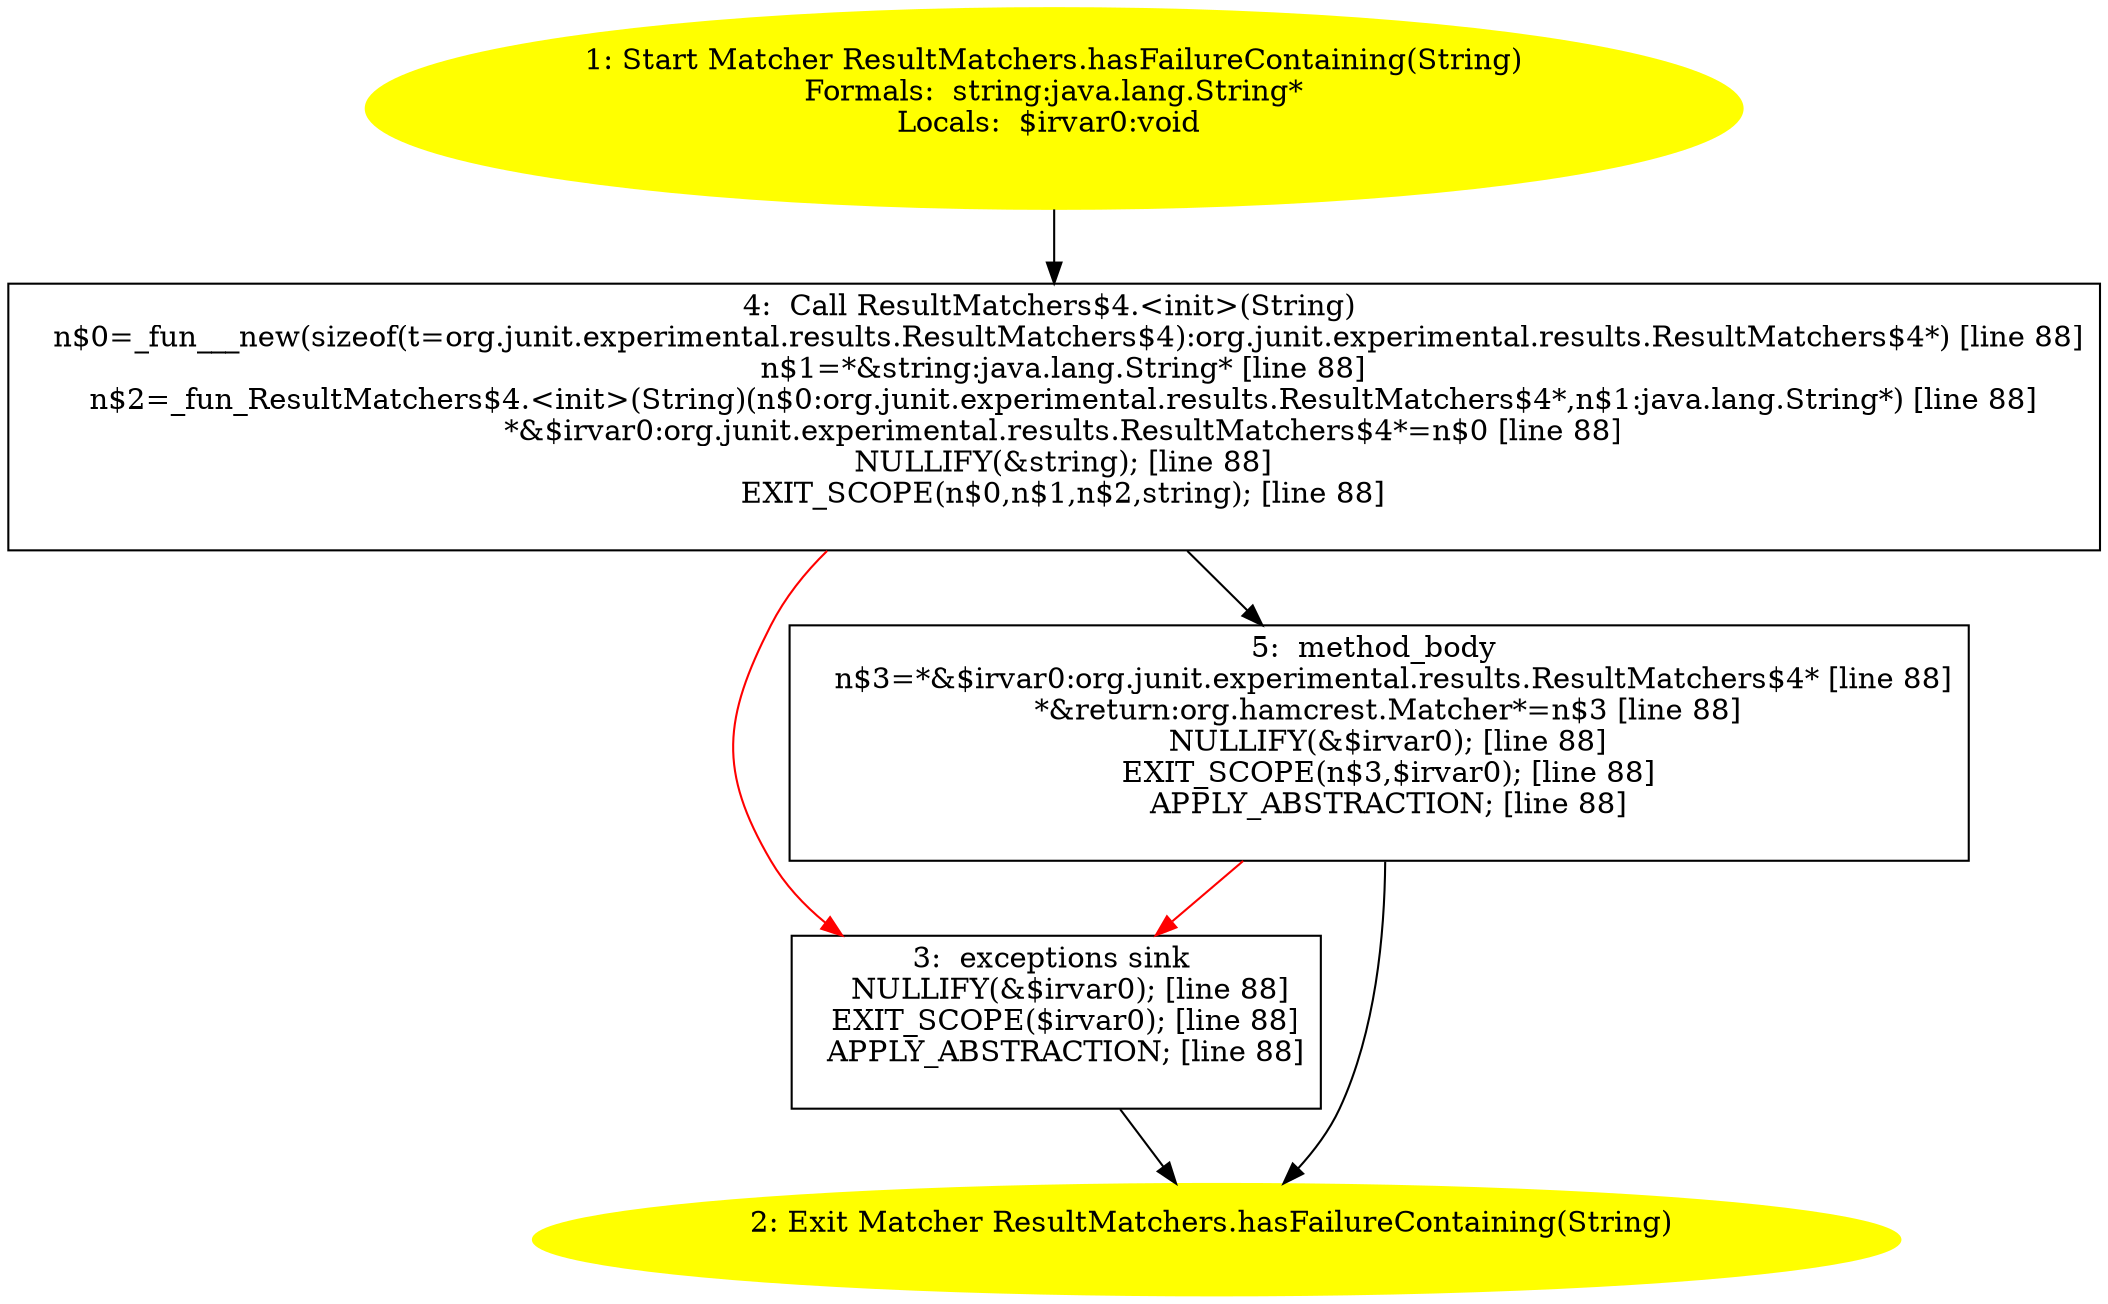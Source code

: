 /* @generated */
digraph cfg {
"org.junit.experimental.results.ResultMatchers.hasFailureContaining(java.lang.String):org.hamcrest.Ma.93c2cabdd642125f394ae6cdeedeffb8_1" [label="1: Start Matcher ResultMatchers.hasFailureContaining(String)\nFormals:  string:java.lang.String*\nLocals:  $irvar0:void \n  " color=yellow style=filled]
	

	 "org.junit.experimental.results.ResultMatchers.hasFailureContaining(java.lang.String):org.hamcrest.Ma.93c2cabdd642125f394ae6cdeedeffb8_1" -> "org.junit.experimental.results.ResultMatchers.hasFailureContaining(java.lang.String):org.hamcrest.Ma.93c2cabdd642125f394ae6cdeedeffb8_4" ;
"org.junit.experimental.results.ResultMatchers.hasFailureContaining(java.lang.String):org.hamcrest.Ma.93c2cabdd642125f394ae6cdeedeffb8_2" [label="2: Exit Matcher ResultMatchers.hasFailureContaining(String) \n  " color=yellow style=filled]
	

"org.junit.experimental.results.ResultMatchers.hasFailureContaining(java.lang.String):org.hamcrest.Ma.93c2cabdd642125f394ae6cdeedeffb8_3" [label="3:  exceptions sink \n   NULLIFY(&$irvar0); [line 88]\n  EXIT_SCOPE($irvar0); [line 88]\n  APPLY_ABSTRACTION; [line 88]\n " shape="box"]
	

	 "org.junit.experimental.results.ResultMatchers.hasFailureContaining(java.lang.String):org.hamcrest.Ma.93c2cabdd642125f394ae6cdeedeffb8_3" -> "org.junit.experimental.results.ResultMatchers.hasFailureContaining(java.lang.String):org.hamcrest.Ma.93c2cabdd642125f394ae6cdeedeffb8_2" ;
"org.junit.experimental.results.ResultMatchers.hasFailureContaining(java.lang.String):org.hamcrest.Ma.93c2cabdd642125f394ae6cdeedeffb8_4" [label="4:  Call ResultMatchers$4.<init>(String) \n   n$0=_fun___new(sizeof(t=org.junit.experimental.results.ResultMatchers$4):org.junit.experimental.results.ResultMatchers$4*) [line 88]\n  n$1=*&string:java.lang.String* [line 88]\n  n$2=_fun_ResultMatchers$4.<init>(String)(n$0:org.junit.experimental.results.ResultMatchers$4*,n$1:java.lang.String*) [line 88]\n  *&$irvar0:org.junit.experimental.results.ResultMatchers$4*=n$0 [line 88]\n  NULLIFY(&string); [line 88]\n  EXIT_SCOPE(n$0,n$1,n$2,string); [line 88]\n " shape="box"]
	

	 "org.junit.experimental.results.ResultMatchers.hasFailureContaining(java.lang.String):org.hamcrest.Ma.93c2cabdd642125f394ae6cdeedeffb8_4" -> "org.junit.experimental.results.ResultMatchers.hasFailureContaining(java.lang.String):org.hamcrest.Ma.93c2cabdd642125f394ae6cdeedeffb8_5" ;
	 "org.junit.experimental.results.ResultMatchers.hasFailureContaining(java.lang.String):org.hamcrest.Ma.93c2cabdd642125f394ae6cdeedeffb8_4" -> "org.junit.experimental.results.ResultMatchers.hasFailureContaining(java.lang.String):org.hamcrest.Ma.93c2cabdd642125f394ae6cdeedeffb8_3" [color="red" ];
"org.junit.experimental.results.ResultMatchers.hasFailureContaining(java.lang.String):org.hamcrest.Ma.93c2cabdd642125f394ae6cdeedeffb8_5" [label="5:  method_body \n   n$3=*&$irvar0:org.junit.experimental.results.ResultMatchers$4* [line 88]\n  *&return:org.hamcrest.Matcher*=n$3 [line 88]\n  NULLIFY(&$irvar0); [line 88]\n  EXIT_SCOPE(n$3,$irvar0); [line 88]\n  APPLY_ABSTRACTION; [line 88]\n " shape="box"]
	

	 "org.junit.experimental.results.ResultMatchers.hasFailureContaining(java.lang.String):org.hamcrest.Ma.93c2cabdd642125f394ae6cdeedeffb8_5" -> "org.junit.experimental.results.ResultMatchers.hasFailureContaining(java.lang.String):org.hamcrest.Ma.93c2cabdd642125f394ae6cdeedeffb8_2" ;
	 "org.junit.experimental.results.ResultMatchers.hasFailureContaining(java.lang.String):org.hamcrest.Ma.93c2cabdd642125f394ae6cdeedeffb8_5" -> "org.junit.experimental.results.ResultMatchers.hasFailureContaining(java.lang.String):org.hamcrest.Ma.93c2cabdd642125f394ae6cdeedeffb8_3" [color="red" ];
}
